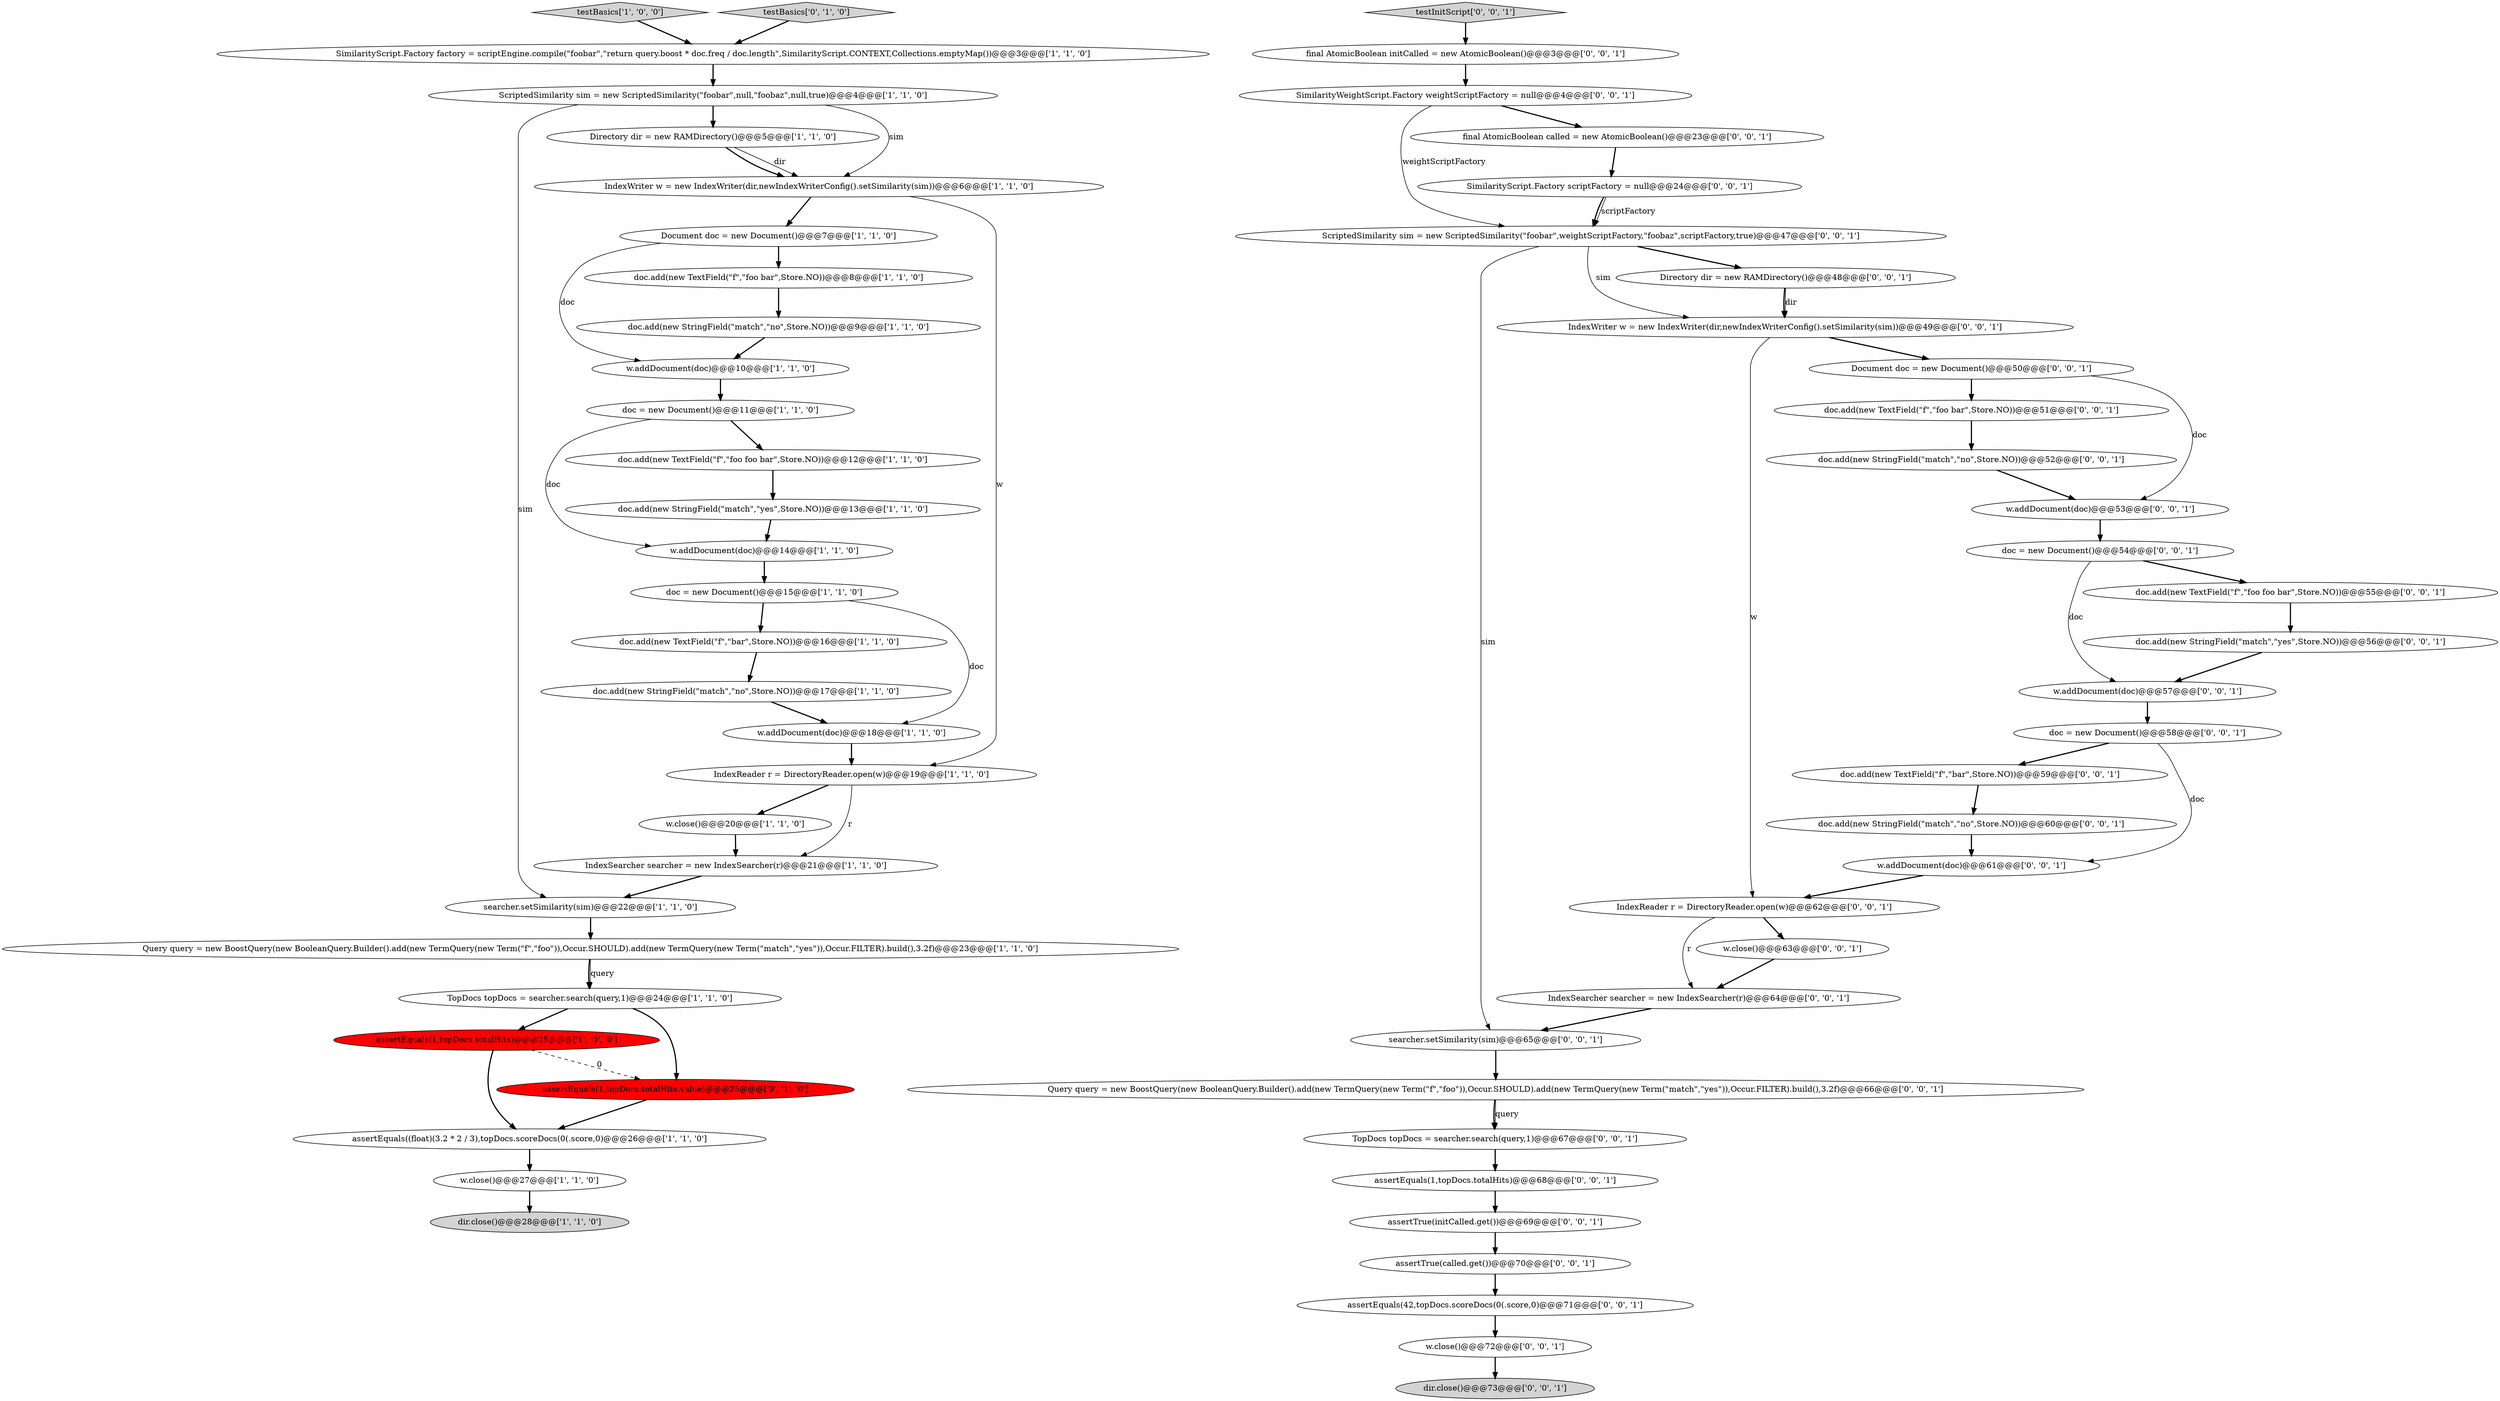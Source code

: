 digraph {
24 [style = filled, label = "doc.add(new TextField(\"f\",\"bar\",Store.NO))@@@16@@@['1', '1', '0']", fillcolor = white, shape = ellipse image = "AAA0AAABBB1BBB"];
20 [style = filled, label = "w.close()@@@20@@@['1', '1', '0']", fillcolor = white, shape = ellipse image = "AAA0AAABBB1BBB"];
30 [style = filled, label = "assertTrue(initCalled.get())@@@69@@@['0', '0', '1']", fillcolor = white, shape = ellipse image = "AAA0AAABBB3BBB"];
60 [style = filled, label = "searcher.setSimilarity(sim)@@@65@@@['0', '0', '1']", fillcolor = white, shape = ellipse image = "AAA0AAABBB3BBB"];
7 [style = filled, label = "w.addDocument(doc)@@@10@@@['1', '1', '0']", fillcolor = white, shape = ellipse image = "AAA0AAABBB1BBB"];
8 [style = filled, label = "Document doc = new Document()@@@7@@@['1', '1', '0']", fillcolor = white, shape = ellipse image = "AAA0AAABBB1BBB"];
9 [style = filled, label = "testBasics['1', '0', '0']", fillcolor = lightgray, shape = diamond image = "AAA0AAABBB1BBB"];
12 [style = filled, label = "doc = new Document()@@@11@@@['1', '1', '0']", fillcolor = white, shape = ellipse image = "AAA0AAABBB1BBB"];
57 [style = filled, label = "IndexSearcher searcher = new IndexSearcher(r)@@@64@@@['0', '0', '1']", fillcolor = white, shape = ellipse image = "AAA0AAABBB3BBB"];
19 [style = filled, label = "doc = new Document()@@@15@@@['1', '1', '0']", fillcolor = white, shape = ellipse image = "AAA0AAABBB1BBB"];
49 [style = filled, label = "TopDocs topDocs = searcher.search(query,1)@@@67@@@['0', '0', '1']", fillcolor = white, shape = ellipse image = "AAA0AAABBB3BBB"];
50 [style = filled, label = "IndexReader r = DirectoryReader.open(w)@@@62@@@['0', '0', '1']", fillcolor = white, shape = ellipse image = "AAA0AAABBB3BBB"];
31 [style = filled, label = "SimilarityWeightScript.Factory weightScriptFactory = null@@@4@@@['0', '0', '1']", fillcolor = white, shape = ellipse image = "AAA0AAABBB3BBB"];
0 [style = filled, label = "w.addDocument(doc)@@@14@@@['1', '1', '0']", fillcolor = white, shape = ellipse image = "AAA0AAABBB1BBB"];
17 [style = filled, label = "dir.close()@@@28@@@['1', '1', '0']", fillcolor = lightgray, shape = ellipse image = "AAA0AAABBB1BBB"];
11 [style = filled, label = "searcher.setSimilarity(sim)@@@22@@@['1', '1', '0']", fillcolor = white, shape = ellipse image = "AAA0AAABBB1BBB"];
16 [style = filled, label = "Query query = new BoostQuery(new BooleanQuery.Builder().add(new TermQuery(new Term(\"f\",\"foo\")),Occur.SHOULD).add(new TermQuery(new Term(\"match\",\"yes\")),Occur.FILTER).build(),3.2f)@@@23@@@['1', '1', '0']", fillcolor = white, shape = ellipse image = "AAA0AAABBB1BBB"];
32 [style = filled, label = "Query query = new BoostQuery(new BooleanQuery.Builder().add(new TermQuery(new Term(\"f\",\"foo\")),Occur.SHOULD).add(new TermQuery(new Term(\"match\",\"yes\")),Occur.FILTER).build(),3.2f)@@@66@@@['0', '0', '1']", fillcolor = white, shape = ellipse image = "AAA0AAABBB3BBB"];
43 [style = filled, label = "SimilarityScript.Factory scriptFactory = null@@@24@@@['0', '0', '1']", fillcolor = white, shape = ellipse image = "AAA0AAABBB3BBB"];
52 [style = filled, label = "IndexWriter w = new IndexWriter(dir,newIndexWriterConfig().setSimilarity(sim))@@@49@@@['0', '0', '1']", fillcolor = white, shape = ellipse image = "AAA0AAABBB3BBB"];
51 [style = filled, label = "dir.close()@@@73@@@['0', '0', '1']", fillcolor = lightgray, shape = ellipse image = "AAA0AAABBB3BBB"];
29 [style = filled, label = "w.addDocument(doc)@@@57@@@['0', '0', '1']", fillcolor = white, shape = ellipse image = "AAA0AAABBB3BBB"];
5 [style = filled, label = "IndexSearcher searcher = new IndexSearcher(r)@@@21@@@['1', '1', '0']", fillcolor = white, shape = ellipse image = "AAA0AAABBB1BBB"];
36 [style = filled, label = "Document doc = new Document()@@@50@@@['0', '0', '1']", fillcolor = white, shape = ellipse image = "AAA0AAABBB3BBB"];
46 [style = filled, label = "doc.add(new TextField(\"f\",\"foo foo bar\",Store.NO))@@@55@@@['0', '0', '1']", fillcolor = white, shape = ellipse image = "AAA0AAABBB3BBB"];
40 [style = filled, label = "ScriptedSimilarity sim = new ScriptedSimilarity(\"foobar\",weightScriptFactory,\"foobaz\",scriptFactory,true)@@@47@@@['0', '0', '1']", fillcolor = white, shape = ellipse image = "AAA0AAABBB3BBB"];
45 [style = filled, label = "final AtomicBoolean called = new AtomicBoolean()@@@23@@@['0', '0', '1']", fillcolor = white, shape = ellipse image = "AAA0AAABBB3BBB"];
38 [style = filled, label = "assertTrue(called.get())@@@70@@@['0', '0', '1']", fillcolor = white, shape = ellipse image = "AAA0AAABBB3BBB"];
39 [style = filled, label = "final AtomicBoolean initCalled = new AtomicBoolean()@@@3@@@['0', '0', '1']", fillcolor = white, shape = ellipse image = "AAA0AAABBB3BBB"];
22 [style = filled, label = "Directory dir = new RAMDirectory()@@@5@@@['1', '1', '0']", fillcolor = white, shape = ellipse image = "AAA0AAABBB1BBB"];
37 [style = filled, label = "w.close()@@@72@@@['0', '0', '1']", fillcolor = white, shape = ellipse image = "AAA0AAABBB3BBB"];
58 [style = filled, label = "w.close()@@@63@@@['0', '0', '1']", fillcolor = white, shape = ellipse image = "AAA0AAABBB3BBB"];
48 [style = filled, label = "doc.add(new TextField(\"f\",\"foo bar\",Store.NO))@@@51@@@['0', '0', '1']", fillcolor = white, shape = ellipse image = "AAA0AAABBB3BBB"];
4 [style = filled, label = "ScriptedSimilarity sim = new ScriptedSimilarity(\"foobar\",null,\"foobaz\",null,true)@@@4@@@['1', '1', '0']", fillcolor = white, shape = ellipse image = "AAA0AAABBB1BBB"];
56 [style = filled, label = "doc.add(new TextField(\"f\",\"bar\",Store.NO))@@@59@@@['0', '0', '1']", fillcolor = white, shape = ellipse image = "AAA0AAABBB3BBB"];
42 [style = filled, label = "assertEquals(1,topDocs.totalHits)@@@68@@@['0', '0', '1']", fillcolor = white, shape = ellipse image = "AAA0AAABBB3BBB"];
13 [style = filled, label = "w.addDocument(doc)@@@18@@@['1', '1', '0']", fillcolor = white, shape = ellipse image = "AAA0AAABBB1BBB"];
41 [style = filled, label = "w.addDocument(doc)@@@61@@@['0', '0', '1']", fillcolor = white, shape = ellipse image = "AAA0AAABBB3BBB"];
33 [style = filled, label = "doc.add(new StringField(\"match\",\"no\",Store.NO))@@@60@@@['0', '0', '1']", fillcolor = white, shape = ellipse image = "AAA0AAABBB3BBB"];
55 [style = filled, label = "doc = new Document()@@@58@@@['0', '0', '1']", fillcolor = white, shape = ellipse image = "AAA0AAABBB3BBB"];
35 [style = filled, label = "doc.add(new StringField(\"match\",\"yes\",Store.NO))@@@56@@@['0', '0', '1']", fillcolor = white, shape = ellipse image = "AAA0AAABBB3BBB"];
15 [style = filled, label = "IndexWriter w = new IndexWriter(dir,newIndexWriterConfig().setSimilarity(sim))@@@6@@@['1', '1', '0']", fillcolor = white, shape = ellipse image = "AAA0AAABBB1BBB"];
10 [style = filled, label = "doc.add(new TextField(\"f\",\"foo foo bar\",Store.NO))@@@12@@@['1', '1', '0']", fillcolor = white, shape = ellipse image = "AAA0AAABBB1BBB"];
23 [style = filled, label = "doc.add(new StringField(\"match\",\"no\",Store.NO))@@@9@@@['1', '1', '0']", fillcolor = white, shape = ellipse image = "AAA0AAABBB1BBB"];
59 [style = filled, label = "Directory dir = new RAMDirectory()@@@48@@@['0', '0', '1']", fillcolor = white, shape = ellipse image = "AAA0AAABBB3BBB"];
27 [style = filled, label = "testBasics['0', '1', '0']", fillcolor = lightgray, shape = diamond image = "AAA0AAABBB2BBB"];
44 [style = filled, label = "doc = new Document()@@@54@@@['0', '0', '1']", fillcolor = white, shape = ellipse image = "AAA0AAABBB3BBB"];
14 [style = filled, label = "doc.add(new StringField(\"match\",\"yes\",Store.NO))@@@13@@@['1', '1', '0']", fillcolor = white, shape = ellipse image = "AAA0AAABBB1BBB"];
18 [style = filled, label = "assertEquals((float)(3.2 * 2 / 3),topDocs.scoreDocs(0(.score,0)@@@26@@@['1', '1', '0']", fillcolor = white, shape = ellipse image = "AAA0AAABBB1BBB"];
34 [style = filled, label = "w.addDocument(doc)@@@53@@@['0', '0', '1']", fillcolor = white, shape = ellipse image = "AAA0AAABBB3BBB"];
53 [style = filled, label = "doc.add(new StringField(\"match\",\"no\",Store.NO))@@@52@@@['0', '0', '1']", fillcolor = white, shape = ellipse image = "AAA0AAABBB3BBB"];
6 [style = filled, label = "IndexReader r = DirectoryReader.open(w)@@@19@@@['1', '1', '0']", fillcolor = white, shape = ellipse image = "AAA0AAABBB1BBB"];
26 [style = filled, label = "doc.add(new TextField(\"f\",\"foo bar\",Store.NO))@@@8@@@['1', '1', '0']", fillcolor = white, shape = ellipse image = "AAA0AAABBB1BBB"];
2 [style = filled, label = "SimilarityScript.Factory factory = scriptEngine.compile(\"foobar\",\"return query.boost * doc.freq / doc.length\",SimilarityScript.CONTEXT,Collections.emptyMap())@@@3@@@['1', '1', '0']", fillcolor = white, shape = ellipse image = "AAA0AAABBB1BBB"];
21 [style = filled, label = "assertEquals(1,topDocs.totalHits)@@@25@@@['1', '0', '0']", fillcolor = red, shape = ellipse image = "AAA1AAABBB1BBB"];
54 [style = filled, label = "assertEquals(42,topDocs.scoreDocs(0(.score,0)@@@71@@@['0', '0', '1']", fillcolor = white, shape = ellipse image = "AAA0AAABBB3BBB"];
3 [style = filled, label = "TopDocs topDocs = searcher.search(query,1)@@@24@@@['1', '1', '0']", fillcolor = white, shape = ellipse image = "AAA0AAABBB1BBB"];
28 [style = filled, label = "assertEquals(1,topDocs.totalHits.value)@@@25@@@['0', '1', '0']", fillcolor = red, shape = ellipse image = "AAA1AAABBB2BBB"];
47 [style = filled, label = "testInitScript['0', '0', '1']", fillcolor = lightgray, shape = diamond image = "AAA0AAABBB3BBB"];
25 [style = filled, label = "doc.add(new StringField(\"match\",\"no\",Store.NO))@@@17@@@['1', '1', '0']", fillcolor = white, shape = ellipse image = "AAA0AAABBB1BBB"];
1 [style = filled, label = "w.close()@@@27@@@['1', '1', '0']", fillcolor = white, shape = ellipse image = "AAA0AAABBB1BBB"];
11->16 [style = bold, label=""];
16->3 [style = bold, label=""];
49->42 [style = bold, label=""];
30->38 [style = bold, label=""];
15->6 [style = solid, label="w"];
44->29 [style = solid, label="doc"];
22->15 [style = bold, label=""];
28->18 [style = bold, label=""];
35->29 [style = bold, label=""];
50->58 [style = bold, label=""];
10->14 [style = bold, label=""];
7->12 [style = bold, label=""];
0->19 [style = bold, label=""];
25->13 [style = bold, label=""];
9->2 [style = bold, label=""];
38->54 [style = bold, label=""];
37->51 [style = bold, label=""];
32->49 [style = bold, label=""];
52->50 [style = solid, label="w"];
4->11 [style = solid, label="sim"];
50->57 [style = solid, label="r"];
59->52 [style = bold, label=""];
60->32 [style = bold, label=""];
58->57 [style = bold, label=""];
57->60 [style = bold, label=""];
33->41 [style = bold, label=""];
48->53 [style = bold, label=""];
47->39 [style = bold, label=""];
40->59 [style = bold, label=""];
2->4 [style = bold, label=""];
36->34 [style = solid, label="doc"];
21->18 [style = bold, label=""];
55->56 [style = bold, label=""];
1->17 [style = bold, label=""];
20->5 [style = bold, label=""];
19->24 [style = bold, label=""];
21->28 [style = dashed, label="0"];
40->52 [style = solid, label="sim"];
6->20 [style = bold, label=""];
43->40 [style = bold, label=""];
44->46 [style = bold, label=""];
29->55 [style = bold, label=""];
3->28 [style = bold, label=""];
12->10 [style = bold, label=""];
59->52 [style = solid, label="dir"];
45->43 [style = bold, label=""];
14->0 [style = bold, label=""];
18->1 [style = bold, label=""];
53->34 [style = bold, label=""];
39->31 [style = bold, label=""];
42->30 [style = bold, label=""];
12->0 [style = solid, label="doc"];
24->25 [style = bold, label=""];
4->15 [style = solid, label="sim"];
43->40 [style = solid, label="scriptFactory"];
26->23 [style = bold, label=""];
54->37 [style = bold, label=""];
36->48 [style = bold, label=""];
46->35 [style = bold, label=""];
34->44 [style = bold, label=""];
22->15 [style = solid, label="dir"];
8->7 [style = solid, label="doc"];
55->41 [style = solid, label="doc"];
6->5 [style = solid, label="r"];
40->60 [style = solid, label="sim"];
3->21 [style = bold, label=""];
16->3 [style = solid, label="query"];
5->11 [style = bold, label=""];
23->7 [style = bold, label=""];
52->36 [style = bold, label=""];
31->40 [style = solid, label="weightScriptFactory"];
13->6 [style = bold, label=""];
56->33 [style = bold, label=""];
32->49 [style = solid, label="query"];
31->45 [style = bold, label=""];
4->22 [style = bold, label=""];
15->8 [style = bold, label=""];
27->2 [style = bold, label=""];
41->50 [style = bold, label=""];
19->13 [style = solid, label="doc"];
8->26 [style = bold, label=""];
}
